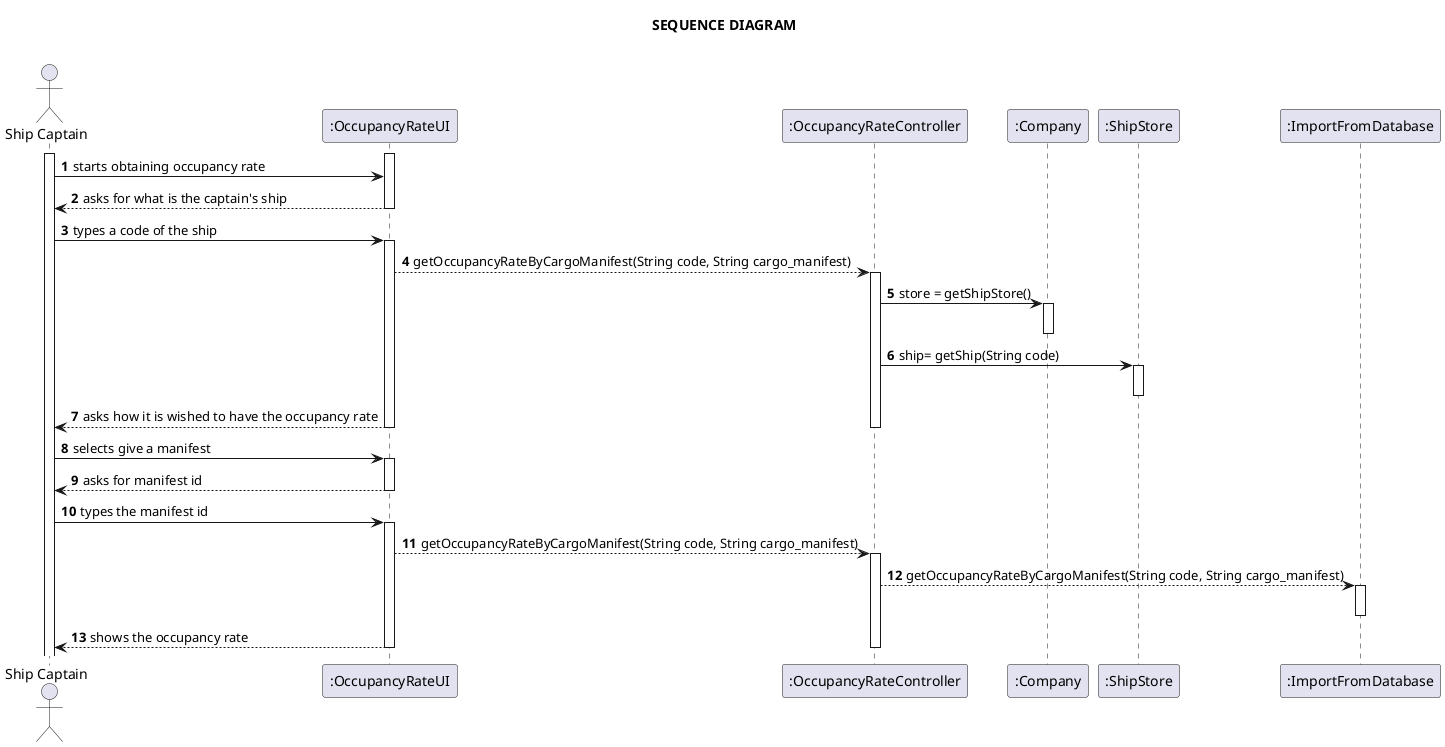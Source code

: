 @startuml
'https://plantuml.com/sequence-diagram

title <b> SEQUENCE DIAGRAM\n
autonumber
'hide footbox
actor "Ship Captain" as Cap
participant ":OccupancyRateUI" as UI
participant ":OccupancyRateController" as Controller
participant ":Company" as Company
participant ":ShipStore" as SStore
participant ":ImportFromDatabase" as Import
activate Cap
activate UI

Cap -> UI : starts obtaining occupancy rate
UI --> Cap : asks for what is the captain's ship
deactivate UI
Cap -> UI : types a code of the ship
activate UI
UI --> Controller : getOccupancyRateByCargoManifest(String code, String cargo_manifest)
activate Controller
Controller -> Company : store = getShipStore()
activate Company
deactivate Company
Controller -> SStore : ship= getShip(String code)
activate SStore
deactivate SStore
UI --> Cap : asks how it is wished to have the occupancy rate
deactivate Controller
deactivate UI
Cap -> UI : selects give a manifest
activate UI
UI --> Cap : asks for manifest id
deactivate UI
Cap -> UI : types the manifest id
activate UI
UI --> Controller : getOccupancyRateByCargoManifest(String code, String cargo_manifest)
activate Controller
Controller --> Import :  getOccupancyRateByCargoManifest(String code, String cargo_manifest)
activate Import
deactivate Import
UI --> Cap : shows the occupancy rate
deactivate Controller
deactivate UI

@enduml